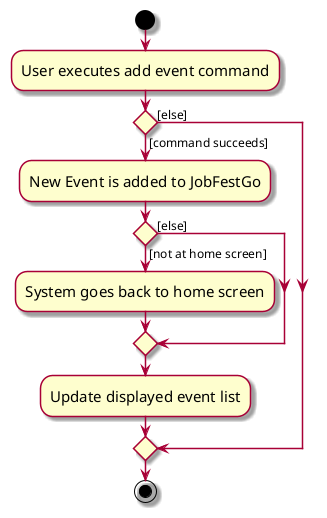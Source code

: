 @startuml
skin rose
skinparam ActivityFontSize 15
skinparam ArrowFontSize 12
start
:User executes add event command;

'Since the beta syntax does not support placing the condition outside the
'diamond we place it as the true branch instead.

if () then ([command succeeds])
    :New Event is added to JobFestGo;
if () then ([not at home screen])
    :System goes back to home screen;
else ([else])
endif
    :Update displayed event list;
else ([else])
endif
stop
@enduml
